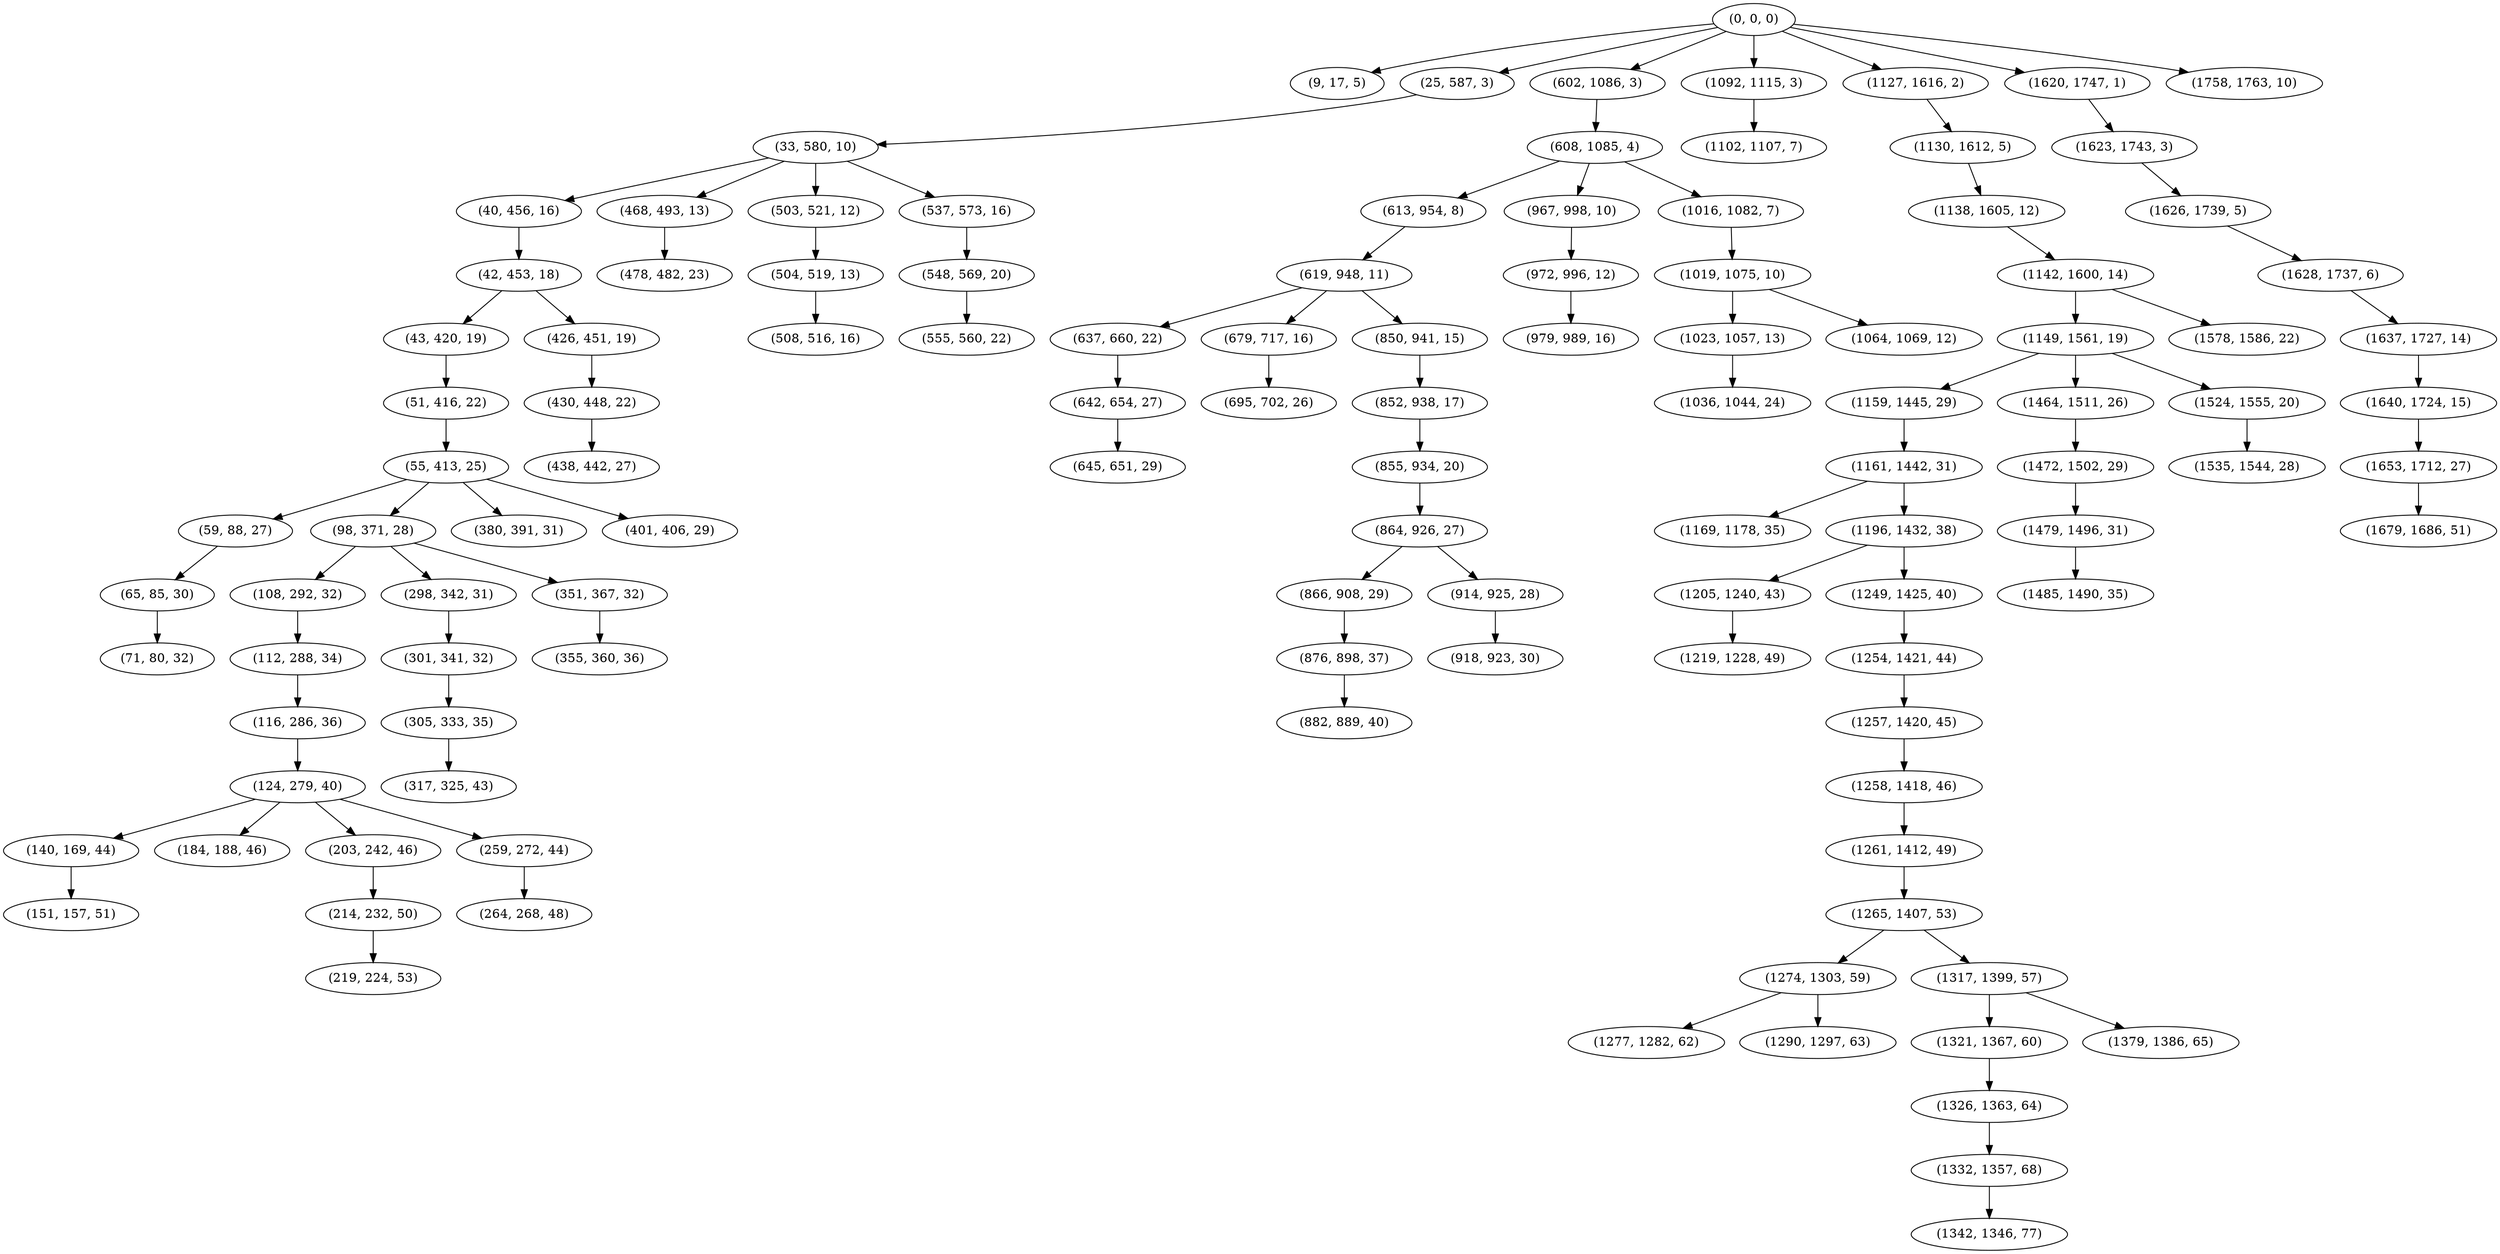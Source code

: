 digraph tree {
    "(0, 0, 0)";
    "(9, 17, 5)";
    "(25, 587, 3)";
    "(33, 580, 10)";
    "(40, 456, 16)";
    "(42, 453, 18)";
    "(43, 420, 19)";
    "(51, 416, 22)";
    "(55, 413, 25)";
    "(59, 88, 27)";
    "(65, 85, 30)";
    "(71, 80, 32)";
    "(98, 371, 28)";
    "(108, 292, 32)";
    "(112, 288, 34)";
    "(116, 286, 36)";
    "(124, 279, 40)";
    "(140, 169, 44)";
    "(151, 157, 51)";
    "(184, 188, 46)";
    "(203, 242, 46)";
    "(214, 232, 50)";
    "(219, 224, 53)";
    "(259, 272, 44)";
    "(264, 268, 48)";
    "(298, 342, 31)";
    "(301, 341, 32)";
    "(305, 333, 35)";
    "(317, 325, 43)";
    "(351, 367, 32)";
    "(355, 360, 36)";
    "(380, 391, 31)";
    "(401, 406, 29)";
    "(426, 451, 19)";
    "(430, 448, 22)";
    "(438, 442, 27)";
    "(468, 493, 13)";
    "(478, 482, 23)";
    "(503, 521, 12)";
    "(504, 519, 13)";
    "(508, 516, 16)";
    "(537, 573, 16)";
    "(548, 569, 20)";
    "(555, 560, 22)";
    "(602, 1086, 3)";
    "(608, 1085, 4)";
    "(613, 954, 8)";
    "(619, 948, 11)";
    "(637, 660, 22)";
    "(642, 654, 27)";
    "(645, 651, 29)";
    "(679, 717, 16)";
    "(695, 702, 26)";
    "(850, 941, 15)";
    "(852, 938, 17)";
    "(855, 934, 20)";
    "(864, 926, 27)";
    "(866, 908, 29)";
    "(876, 898, 37)";
    "(882, 889, 40)";
    "(914, 925, 28)";
    "(918, 923, 30)";
    "(967, 998, 10)";
    "(972, 996, 12)";
    "(979, 989, 16)";
    "(1016, 1082, 7)";
    "(1019, 1075, 10)";
    "(1023, 1057, 13)";
    "(1036, 1044, 24)";
    "(1064, 1069, 12)";
    "(1092, 1115, 3)";
    "(1102, 1107, 7)";
    "(1127, 1616, 2)";
    "(1130, 1612, 5)";
    "(1138, 1605, 12)";
    "(1142, 1600, 14)";
    "(1149, 1561, 19)";
    "(1159, 1445, 29)";
    "(1161, 1442, 31)";
    "(1169, 1178, 35)";
    "(1196, 1432, 38)";
    "(1205, 1240, 43)";
    "(1219, 1228, 49)";
    "(1249, 1425, 40)";
    "(1254, 1421, 44)";
    "(1257, 1420, 45)";
    "(1258, 1418, 46)";
    "(1261, 1412, 49)";
    "(1265, 1407, 53)";
    "(1274, 1303, 59)";
    "(1277, 1282, 62)";
    "(1290, 1297, 63)";
    "(1317, 1399, 57)";
    "(1321, 1367, 60)";
    "(1326, 1363, 64)";
    "(1332, 1357, 68)";
    "(1342, 1346, 77)";
    "(1379, 1386, 65)";
    "(1464, 1511, 26)";
    "(1472, 1502, 29)";
    "(1479, 1496, 31)";
    "(1485, 1490, 35)";
    "(1524, 1555, 20)";
    "(1535, 1544, 28)";
    "(1578, 1586, 22)";
    "(1620, 1747, 1)";
    "(1623, 1743, 3)";
    "(1626, 1739, 5)";
    "(1628, 1737, 6)";
    "(1637, 1727, 14)";
    "(1640, 1724, 15)";
    "(1653, 1712, 27)";
    "(1679, 1686, 51)";
    "(1758, 1763, 10)";
    "(0, 0, 0)" -> "(9, 17, 5)";
    "(0, 0, 0)" -> "(25, 587, 3)";
    "(0, 0, 0)" -> "(602, 1086, 3)";
    "(0, 0, 0)" -> "(1092, 1115, 3)";
    "(0, 0, 0)" -> "(1127, 1616, 2)";
    "(0, 0, 0)" -> "(1620, 1747, 1)";
    "(0, 0, 0)" -> "(1758, 1763, 10)";
    "(25, 587, 3)" -> "(33, 580, 10)";
    "(33, 580, 10)" -> "(40, 456, 16)";
    "(33, 580, 10)" -> "(468, 493, 13)";
    "(33, 580, 10)" -> "(503, 521, 12)";
    "(33, 580, 10)" -> "(537, 573, 16)";
    "(40, 456, 16)" -> "(42, 453, 18)";
    "(42, 453, 18)" -> "(43, 420, 19)";
    "(42, 453, 18)" -> "(426, 451, 19)";
    "(43, 420, 19)" -> "(51, 416, 22)";
    "(51, 416, 22)" -> "(55, 413, 25)";
    "(55, 413, 25)" -> "(59, 88, 27)";
    "(55, 413, 25)" -> "(98, 371, 28)";
    "(55, 413, 25)" -> "(380, 391, 31)";
    "(55, 413, 25)" -> "(401, 406, 29)";
    "(59, 88, 27)" -> "(65, 85, 30)";
    "(65, 85, 30)" -> "(71, 80, 32)";
    "(98, 371, 28)" -> "(108, 292, 32)";
    "(98, 371, 28)" -> "(298, 342, 31)";
    "(98, 371, 28)" -> "(351, 367, 32)";
    "(108, 292, 32)" -> "(112, 288, 34)";
    "(112, 288, 34)" -> "(116, 286, 36)";
    "(116, 286, 36)" -> "(124, 279, 40)";
    "(124, 279, 40)" -> "(140, 169, 44)";
    "(124, 279, 40)" -> "(184, 188, 46)";
    "(124, 279, 40)" -> "(203, 242, 46)";
    "(124, 279, 40)" -> "(259, 272, 44)";
    "(140, 169, 44)" -> "(151, 157, 51)";
    "(203, 242, 46)" -> "(214, 232, 50)";
    "(214, 232, 50)" -> "(219, 224, 53)";
    "(259, 272, 44)" -> "(264, 268, 48)";
    "(298, 342, 31)" -> "(301, 341, 32)";
    "(301, 341, 32)" -> "(305, 333, 35)";
    "(305, 333, 35)" -> "(317, 325, 43)";
    "(351, 367, 32)" -> "(355, 360, 36)";
    "(426, 451, 19)" -> "(430, 448, 22)";
    "(430, 448, 22)" -> "(438, 442, 27)";
    "(468, 493, 13)" -> "(478, 482, 23)";
    "(503, 521, 12)" -> "(504, 519, 13)";
    "(504, 519, 13)" -> "(508, 516, 16)";
    "(537, 573, 16)" -> "(548, 569, 20)";
    "(548, 569, 20)" -> "(555, 560, 22)";
    "(602, 1086, 3)" -> "(608, 1085, 4)";
    "(608, 1085, 4)" -> "(613, 954, 8)";
    "(608, 1085, 4)" -> "(967, 998, 10)";
    "(608, 1085, 4)" -> "(1016, 1082, 7)";
    "(613, 954, 8)" -> "(619, 948, 11)";
    "(619, 948, 11)" -> "(637, 660, 22)";
    "(619, 948, 11)" -> "(679, 717, 16)";
    "(619, 948, 11)" -> "(850, 941, 15)";
    "(637, 660, 22)" -> "(642, 654, 27)";
    "(642, 654, 27)" -> "(645, 651, 29)";
    "(679, 717, 16)" -> "(695, 702, 26)";
    "(850, 941, 15)" -> "(852, 938, 17)";
    "(852, 938, 17)" -> "(855, 934, 20)";
    "(855, 934, 20)" -> "(864, 926, 27)";
    "(864, 926, 27)" -> "(866, 908, 29)";
    "(864, 926, 27)" -> "(914, 925, 28)";
    "(866, 908, 29)" -> "(876, 898, 37)";
    "(876, 898, 37)" -> "(882, 889, 40)";
    "(914, 925, 28)" -> "(918, 923, 30)";
    "(967, 998, 10)" -> "(972, 996, 12)";
    "(972, 996, 12)" -> "(979, 989, 16)";
    "(1016, 1082, 7)" -> "(1019, 1075, 10)";
    "(1019, 1075, 10)" -> "(1023, 1057, 13)";
    "(1019, 1075, 10)" -> "(1064, 1069, 12)";
    "(1023, 1057, 13)" -> "(1036, 1044, 24)";
    "(1092, 1115, 3)" -> "(1102, 1107, 7)";
    "(1127, 1616, 2)" -> "(1130, 1612, 5)";
    "(1130, 1612, 5)" -> "(1138, 1605, 12)";
    "(1138, 1605, 12)" -> "(1142, 1600, 14)";
    "(1142, 1600, 14)" -> "(1149, 1561, 19)";
    "(1142, 1600, 14)" -> "(1578, 1586, 22)";
    "(1149, 1561, 19)" -> "(1159, 1445, 29)";
    "(1149, 1561, 19)" -> "(1464, 1511, 26)";
    "(1149, 1561, 19)" -> "(1524, 1555, 20)";
    "(1159, 1445, 29)" -> "(1161, 1442, 31)";
    "(1161, 1442, 31)" -> "(1169, 1178, 35)";
    "(1161, 1442, 31)" -> "(1196, 1432, 38)";
    "(1196, 1432, 38)" -> "(1205, 1240, 43)";
    "(1196, 1432, 38)" -> "(1249, 1425, 40)";
    "(1205, 1240, 43)" -> "(1219, 1228, 49)";
    "(1249, 1425, 40)" -> "(1254, 1421, 44)";
    "(1254, 1421, 44)" -> "(1257, 1420, 45)";
    "(1257, 1420, 45)" -> "(1258, 1418, 46)";
    "(1258, 1418, 46)" -> "(1261, 1412, 49)";
    "(1261, 1412, 49)" -> "(1265, 1407, 53)";
    "(1265, 1407, 53)" -> "(1274, 1303, 59)";
    "(1265, 1407, 53)" -> "(1317, 1399, 57)";
    "(1274, 1303, 59)" -> "(1277, 1282, 62)";
    "(1274, 1303, 59)" -> "(1290, 1297, 63)";
    "(1317, 1399, 57)" -> "(1321, 1367, 60)";
    "(1317, 1399, 57)" -> "(1379, 1386, 65)";
    "(1321, 1367, 60)" -> "(1326, 1363, 64)";
    "(1326, 1363, 64)" -> "(1332, 1357, 68)";
    "(1332, 1357, 68)" -> "(1342, 1346, 77)";
    "(1464, 1511, 26)" -> "(1472, 1502, 29)";
    "(1472, 1502, 29)" -> "(1479, 1496, 31)";
    "(1479, 1496, 31)" -> "(1485, 1490, 35)";
    "(1524, 1555, 20)" -> "(1535, 1544, 28)";
    "(1620, 1747, 1)" -> "(1623, 1743, 3)";
    "(1623, 1743, 3)" -> "(1626, 1739, 5)";
    "(1626, 1739, 5)" -> "(1628, 1737, 6)";
    "(1628, 1737, 6)" -> "(1637, 1727, 14)";
    "(1637, 1727, 14)" -> "(1640, 1724, 15)";
    "(1640, 1724, 15)" -> "(1653, 1712, 27)";
    "(1653, 1712, 27)" -> "(1679, 1686, 51)";
}
